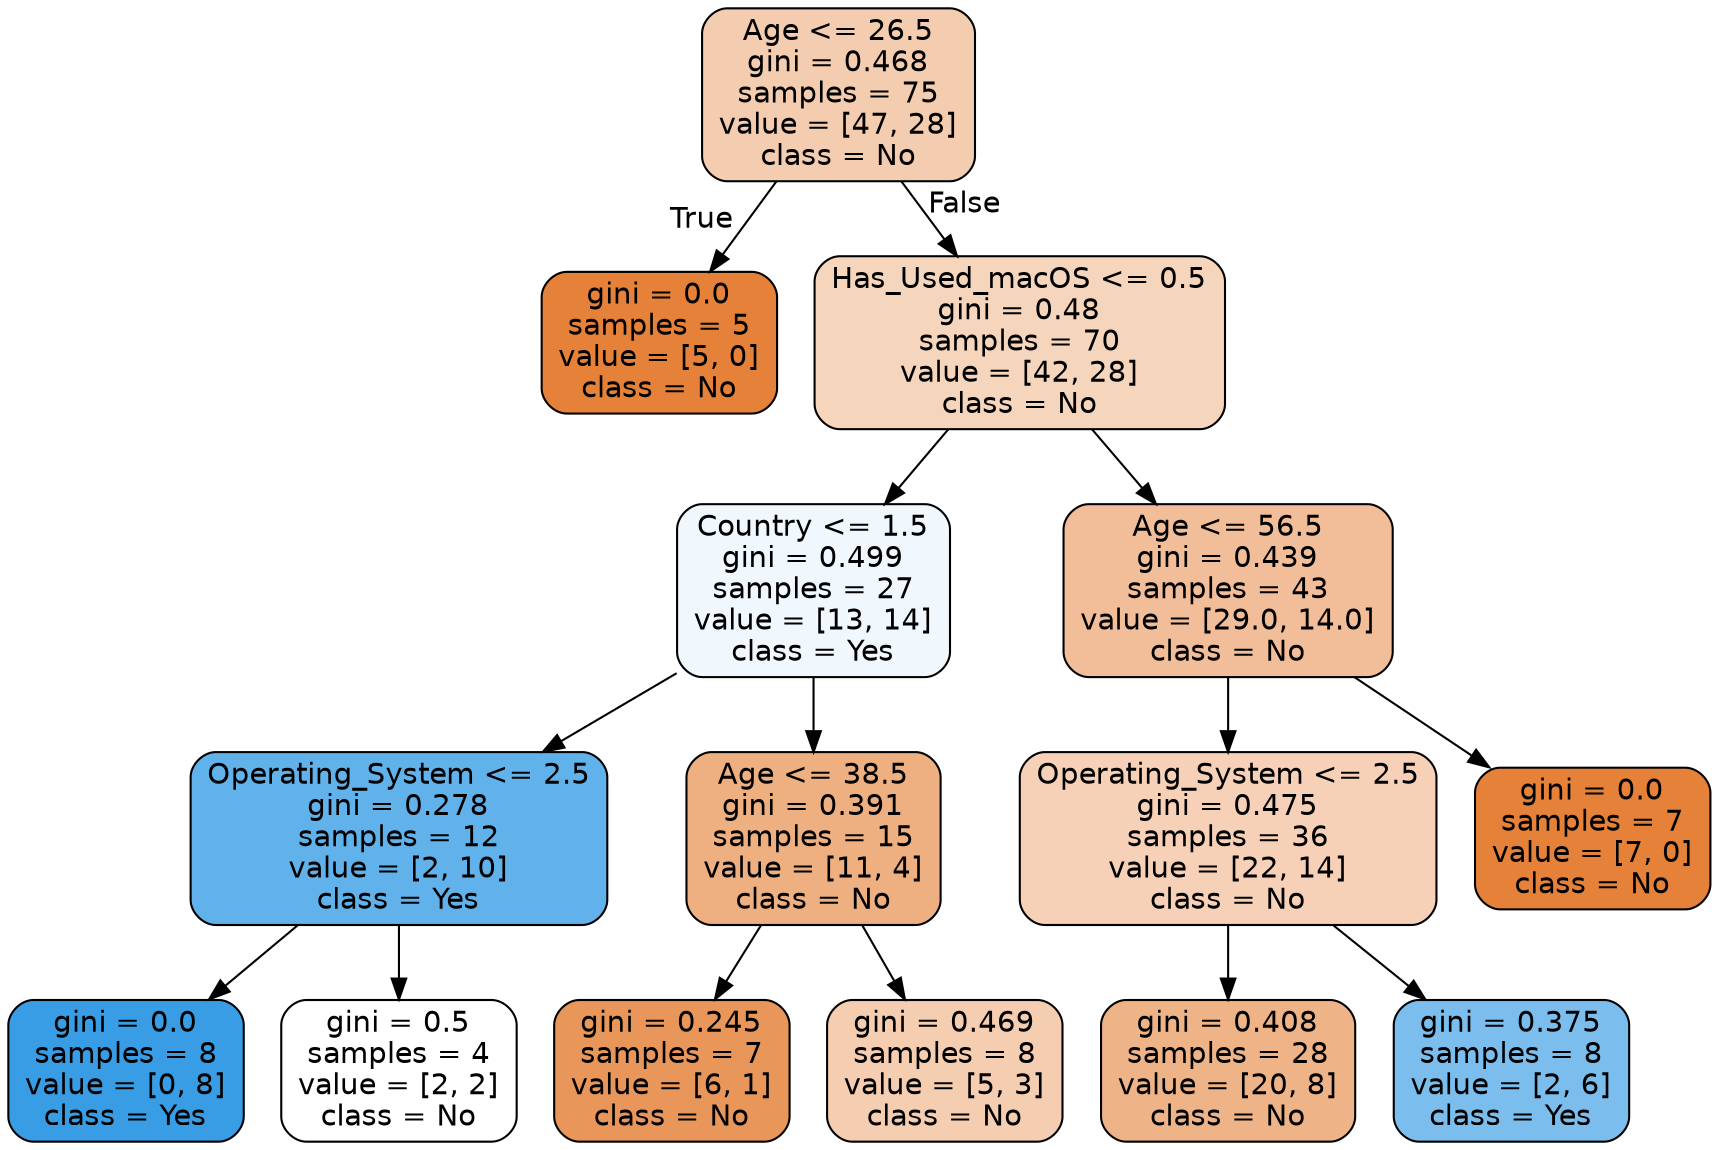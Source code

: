 digraph Tree {
node [shape=box, style="filled, rounded", color="black", fontname="helvetica"] ;
edge [fontname="helvetica"] ;
0 [label="Age <= 26.5\ngini = 0.468\nsamples = 75\nvalue = [47, 28]\nclass = No", fillcolor="#f4ccaf"] ;
1 [label="gini = 0.0\nsamples = 5\nvalue = [5, 0]\nclass = No", fillcolor="#e58139"] ;
0 -> 1 [labeldistance=2.5, labelangle=45, headlabel="True"] ;
2 [label="Has_Used_macOS <= 0.5\ngini = 0.48\nsamples = 70\nvalue = [42, 28]\nclass = No", fillcolor="#f6d5bd"] ;
0 -> 2 [labeldistance=2.5, labelangle=-45, headlabel="False"] ;
3 [label="Country <= 1.5\ngini = 0.499\nsamples = 27\nvalue = [13, 14]\nclass = Yes", fillcolor="#f1f8fd"] ;
2 -> 3 ;
4 [label="Operating_System <= 2.5\ngini = 0.278\nsamples = 12\nvalue = [2, 10]\nclass = Yes", fillcolor="#61b1ea"] ;
3 -> 4 ;
5 [label="gini = 0.0\nsamples = 8\nvalue = [0, 8]\nclass = Yes", fillcolor="#399de5"] ;
4 -> 5 ;
6 [label="gini = 0.5\nsamples = 4\nvalue = [2, 2]\nclass = No", fillcolor="#ffffff"] ;
4 -> 6 ;
7 [label="Age <= 38.5\ngini = 0.391\nsamples = 15\nvalue = [11, 4]\nclass = No", fillcolor="#eeaf81"] ;
3 -> 7 ;
8 [label="gini = 0.245\nsamples = 7\nvalue = [6, 1]\nclass = No", fillcolor="#e9965a"] ;
7 -> 8 ;
9 [label="gini = 0.469\nsamples = 8\nvalue = [5, 3]\nclass = No", fillcolor="#f5cdb0"] ;
7 -> 9 ;
10 [label="Age <= 56.5\ngini = 0.439\nsamples = 43\nvalue = [29.0, 14.0]\nclass = No", fillcolor="#f2be99"] ;
2 -> 10 ;
11 [label="Operating_System <= 2.5\ngini = 0.475\nsamples = 36\nvalue = [22, 14]\nclass = No", fillcolor="#f6d1b7"] ;
10 -> 11 ;
12 [label="gini = 0.408\nsamples = 28\nvalue = [20, 8]\nclass = No", fillcolor="#efb388"] ;
11 -> 12 ;
13 [label="gini = 0.375\nsamples = 8\nvalue = [2, 6]\nclass = Yes", fillcolor="#7bbeee"] ;
11 -> 13 ;
14 [label="gini = 0.0\nsamples = 7\nvalue = [7, 0]\nclass = No", fillcolor="#e58139"] ;
10 -> 14 ;
}